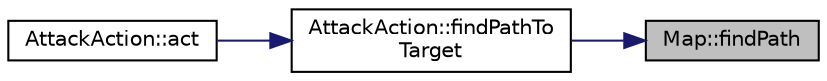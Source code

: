 digraph "Map::findPath"
{
 // LATEX_PDF_SIZE
  edge [fontname="Helvetica",fontsize="10",labelfontname="Helvetica",labelfontsize="10"];
  node [fontname="Helvetica",fontsize="10",shape=record];
  rankdir="RL";
  Node1 [label="Map::findPath",height=0.2,width=0.4,color="black", fillcolor="grey75", style="filled", fontcolor="black",tooltip="Finds a path from start to end."];
  Node1 -> Node2 [dir="back",color="midnightblue",fontsize="10",style="solid",fontname="Helvetica"];
  Node2 [label="AttackAction::findPathTo\lTarget",height=0.2,width=0.4,color="black", fillcolor="white", style="filled",URL="$classAttackAction.html#ac867c6e8d4ce94d908fad8c80a13eb5a",tooltip="Finds a path to the target."];
  Node2 -> Node3 [dir="back",color="midnightblue",fontsize="10",style="solid",fontname="Helvetica"];
  Node3 [label="AttackAction::act",height=0.2,width=0.4,color="black", fillcolor="white", style="filled",URL="$classAttackAction.html#ad163cc47f0a282255c89c50d2c39fec6",tooltip="Attack functionality, which performs attacks against target and moves closer to the target if not in ..."];
}
